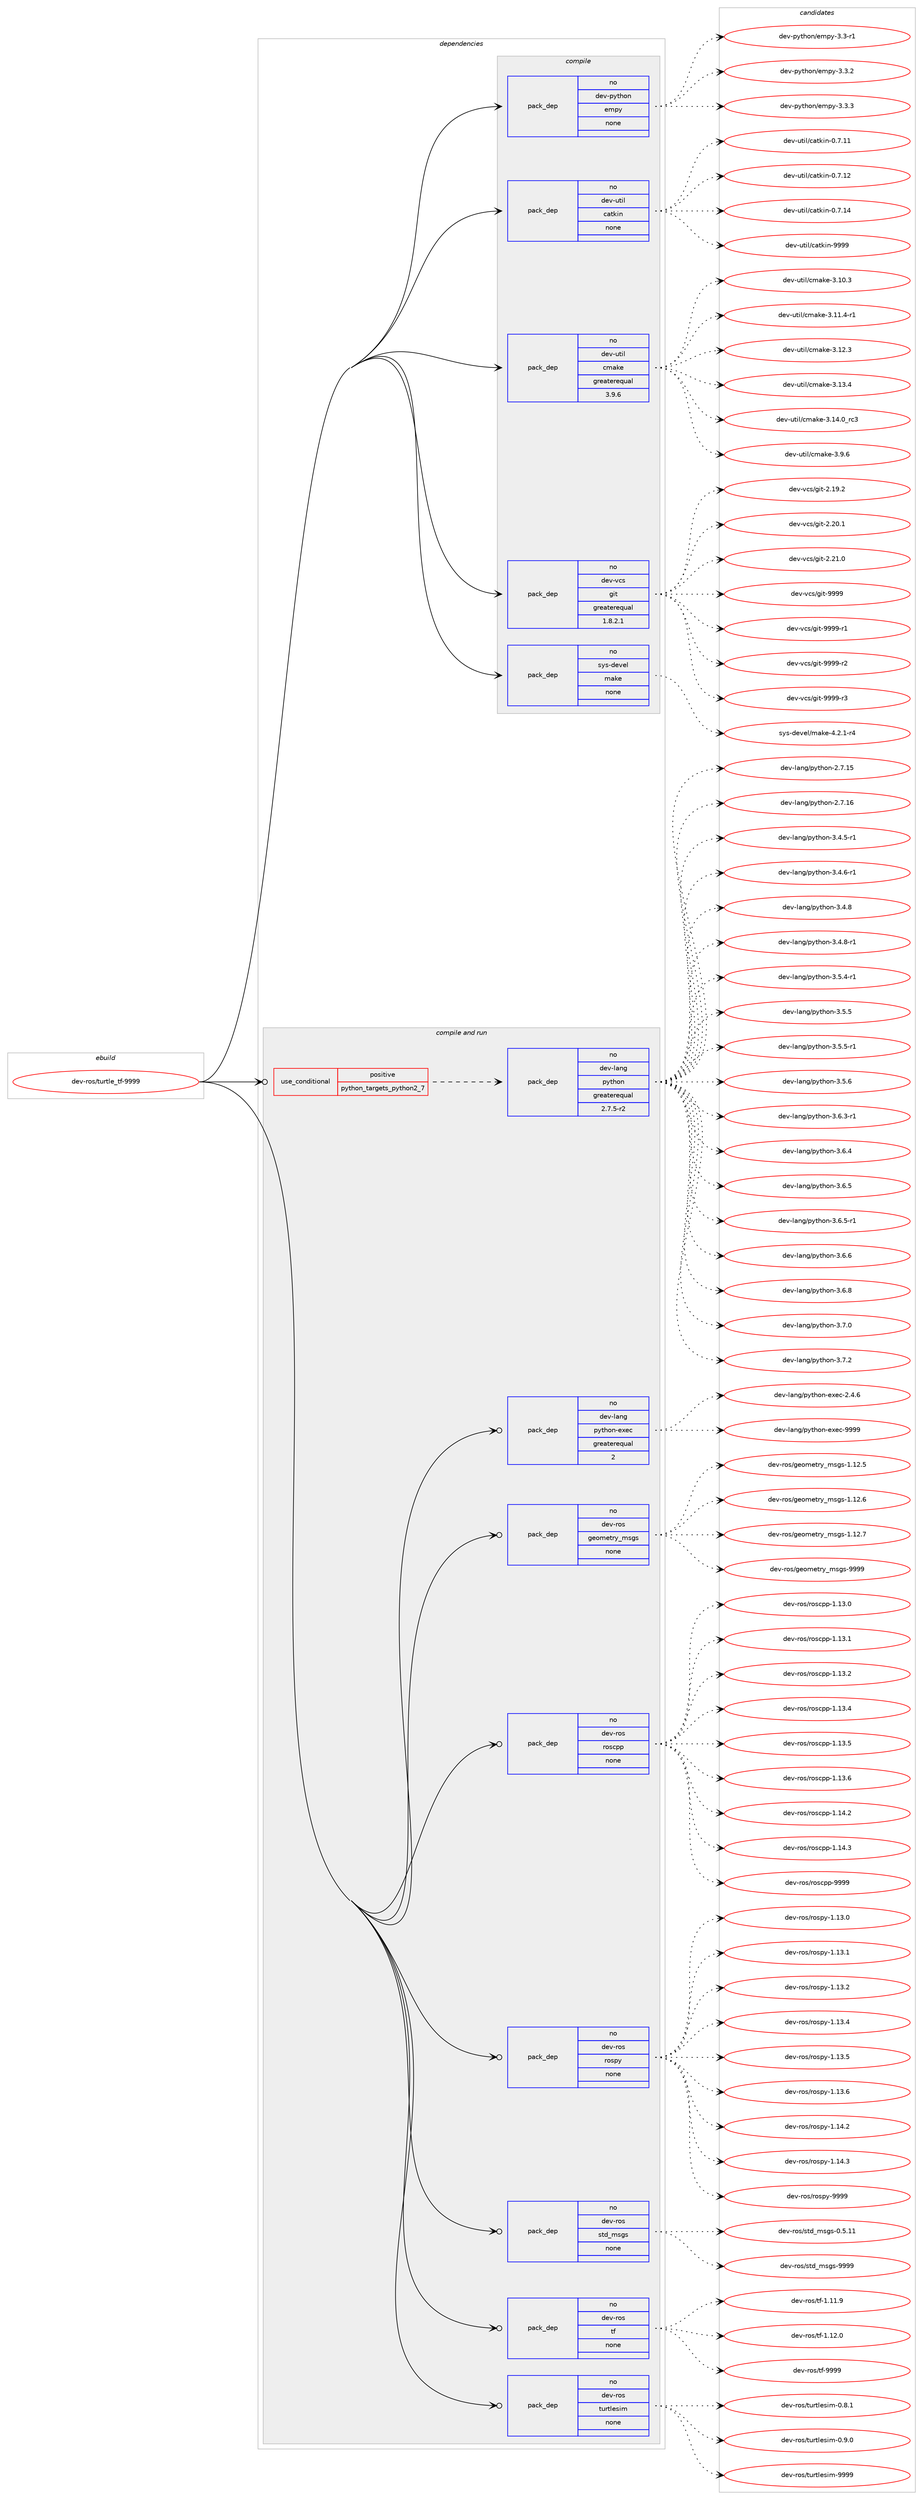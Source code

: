 digraph prolog {

# *************
# Graph options
# *************

newrank=true;
concentrate=true;
compound=true;
graph [rankdir=LR,fontname=Helvetica,fontsize=10,ranksep=1.5];#, ranksep=2.5, nodesep=0.2];
edge  [arrowhead=vee];
node  [fontname=Helvetica,fontsize=10];

# **********
# The ebuild
# **********

subgraph cluster_leftcol {
color=gray;
rank=same;
label=<<i>ebuild</i>>;
id [label="dev-ros/turtle_tf-9999", color=red, width=4, href="../dev-ros/turtle_tf-9999.svg"];
}

# ****************
# The dependencies
# ****************

subgraph cluster_midcol {
color=gray;
label=<<i>dependencies</i>>;
subgraph cluster_compile {
fillcolor="#eeeeee";
style=filled;
label=<<i>compile</i>>;
subgraph pack1061476 {
dependency1476655 [label=<<TABLE BORDER="0" CELLBORDER="1" CELLSPACING="0" CELLPADDING="4" WIDTH="220"><TR><TD ROWSPAN="6" CELLPADDING="30">pack_dep</TD></TR><TR><TD WIDTH="110">no</TD></TR><TR><TD>dev-python</TD></TR><TR><TD>empy</TD></TR><TR><TD>none</TD></TR><TR><TD></TD></TR></TABLE>>, shape=none, color=blue];
}
id:e -> dependency1476655:w [weight=20,style="solid",arrowhead="vee"];
subgraph pack1061477 {
dependency1476656 [label=<<TABLE BORDER="0" CELLBORDER="1" CELLSPACING="0" CELLPADDING="4" WIDTH="220"><TR><TD ROWSPAN="6" CELLPADDING="30">pack_dep</TD></TR><TR><TD WIDTH="110">no</TD></TR><TR><TD>dev-util</TD></TR><TR><TD>catkin</TD></TR><TR><TD>none</TD></TR><TR><TD></TD></TR></TABLE>>, shape=none, color=blue];
}
id:e -> dependency1476656:w [weight=20,style="solid",arrowhead="vee"];
subgraph pack1061478 {
dependency1476657 [label=<<TABLE BORDER="0" CELLBORDER="1" CELLSPACING="0" CELLPADDING="4" WIDTH="220"><TR><TD ROWSPAN="6" CELLPADDING="30">pack_dep</TD></TR><TR><TD WIDTH="110">no</TD></TR><TR><TD>dev-util</TD></TR><TR><TD>cmake</TD></TR><TR><TD>greaterequal</TD></TR><TR><TD>3.9.6</TD></TR></TABLE>>, shape=none, color=blue];
}
id:e -> dependency1476657:w [weight=20,style="solid",arrowhead="vee"];
subgraph pack1061479 {
dependency1476658 [label=<<TABLE BORDER="0" CELLBORDER="1" CELLSPACING="0" CELLPADDING="4" WIDTH="220"><TR><TD ROWSPAN="6" CELLPADDING="30">pack_dep</TD></TR><TR><TD WIDTH="110">no</TD></TR><TR><TD>dev-vcs</TD></TR><TR><TD>git</TD></TR><TR><TD>greaterequal</TD></TR><TR><TD>1.8.2.1</TD></TR></TABLE>>, shape=none, color=blue];
}
id:e -> dependency1476658:w [weight=20,style="solid",arrowhead="vee"];
subgraph pack1061480 {
dependency1476659 [label=<<TABLE BORDER="0" CELLBORDER="1" CELLSPACING="0" CELLPADDING="4" WIDTH="220"><TR><TD ROWSPAN="6" CELLPADDING="30">pack_dep</TD></TR><TR><TD WIDTH="110">no</TD></TR><TR><TD>sys-devel</TD></TR><TR><TD>make</TD></TR><TR><TD>none</TD></TR><TR><TD></TD></TR></TABLE>>, shape=none, color=blue];
}
id:e -> dependency1476659:w [weight=20,style="solid",arrowhead="vee"];
}
subgraph cluster_compileandrun {
fillcolor="#eeeeee";
style=filled;
label=<<i>compile and run</i>>;
subgraph cond391789 {
dependency1476660 [label=<<TABLE BORDER="0" CELLBORDER="1" CELLSPACING="0" CELLPADDING="4"><TR><TD ROWSPAN="3" CELLPADDING="10">use_conditional</TD></TR><TR><TD>positive</TD></TR><TR><TD>python_targets_python2_7</TD></TR></TABLE>>, shape=none, color=red];
subgraph pack1061481 {
dependency1476661 [label=<<TABLE BORDER="0" CELLBORDER="1" CELLSPACING="0" CELLPADDING="4" WIDTH="220"><TR><TD ROWSPAN="6" CELLPADDING="30">pack_dep</TD></TR><TR><TD WIDTH="110">no</TD></TR><TR><TD>dev-lang</TD></TR><TR><TD>python</TD></TR><TR><TD>greaterequal</TD></TR><TR><TD>2.7.5-r2</TD></TR></TABLE>>, shape=none, color=blue];
}
dependency1476660:e -> dependency1476661:w [weight=20,style="dashed",arrowhead="vee"];
}
id:e -> dependency1476660:w [weight=20,style="solid",arrowhead="odotvee"];
subgraph pack1061482 {
dependency1476662 [label=<<TABLE BORDER="0" CELLBORDER="1" CELLSPACING="0" CELLPADDING="4" WIDTH="220"><TR><TD ROWSPAN="6" CELLPADDING="30">pack_dep</TD></TR><TR><TD WIDTH="110">no</TD></TR><TR><TD>dev-lang</TD></TR><TR><TD>python-exec</TD></TR><TR><TD>greaterequal</TD></TR><TR><TD>2</TD></TR></TABLE>>, shape=none, color=blue];
}
id:e -> dependency1476662:w [weight=20,style="solid",arrowhead="odotvee"];
subgraph pack1061483 {
dependency1476663 [label=<<TABLE BORDER="0" CELLBORDER="1" CELLSPACING="0" CELLPADDING="4" WIDTH="220"><TR><TD ROWSPAN="6" CELLPADDING="30">pack_dep</TD></TR><TR><TD WIDTH="110">no</TD></TR><TR><TD>dev-ros</TD></TR><TR><TD>geometry_msgs</TD></TR><TR><TD>none</TD></TR><TR><TD></TD></TR></TABLE>>, shape=none, color=blue];
}
id:e -> dependency1476663:w [weight=20,style="solid",arrowhead="odotvee"];
subgraph pack1061484 {
dependency1476664 [label=<<TABLE BORDER="0" CELLBORDER="1" CELLSPACING="0" CELLPADDING="4" WIDTH="220"><TR><TD ROWSPAN="6" CELLPADDING="30">pack_dep</TD></TR><TR><TD WIDTH="110">no</TD></TR><TR><TD>dev-ros</TD></TR><TR><TD>roscpp</TD></TR><TR><TD>none</TD></TR><TR><TD></TD></TR></TABLE>>, shape=none, color=blue];
}
id:e -> dependency1476664:w [weight=20,style="solid",arrowhead="odotvee"];
subgraph pack1061485 {
dependency1476665 [label=<<TABLE BORDER="0" CELLBORDER="1" CELLSPACING="0" CELLPADDING="4" WIDTH="220"><TR><TD ROWSPAN="6" CELLPADDING="30">pack_dep</TD></TR><TR><TD WIDTH="110">no</TD></TR><TR><TD>dev-ros</TD></TR><TR><TD>rospy</TD></TR><TR><TD>none</TD></TR><TR><TD></TD></TR></TABLE>>, shape=none, color=blue];
}
id:e -> dependency1476665:w [weight=20,style="solid",arrowhead="odotvee"];
subgraph pack1061486 {
dependency1476666 [label=<<TABLE BORDER="0" CELLBORDER="1" CELLSPACING="0" CELLPADDING="4" WIDTH="220"><TR><TD ROWSPAN="6" CELLPADDING="30">pack_dep</TD></TR><TR><TD WIDTH="110">no</TD></TR><TR><TD>dev-ros</TD></TR><TR><TD>std_msgs</TD></TR><TR><TD>none</TD></TR><TR><TD></TD></TR></TABLE>>, shape=none, color=blue];
}
id:e -> dependency1476666:w [weight=20,style="solid",arrowhead="odotvee"];
subgraph pack1061487 {
dependency1476667 [label=<<TABLE BORDER="0" CELLBORDER="1" CELLSPACING="0" CELLPADDING="4" WIDTH="220"><TR><TD ROWSPAN="6" CELLPADDING="30">pack_dep</TD></TR><TR><TD WIDTH="110">no</TD></TR><TR><TD>dev-ros</TD></TR><TR><TD>tf</TD></TR><TR><TD>none</TD></TR><TR><TD></TD></TR></TABLE>>, shape=none, color=blue];
}
id:e -> dependency1476667:w [weight=20,style="solid",arrowhead="odotvee"];
subgraph pack1061488 {
dependency1476668 [label=<<TABLE BORDER="0" CELLBORDER="1" CELLSPACING="0" CELLPADDING="4" WIDTH="220"><TR><TD ROWSPAN="6" CELLPADDING="30">pack_dep</TD></TR><TR><TD WIDTH="110">no</TD></TR><TR><TD>dev-ros</TD></TR><TR><TD>turtlesim</TD></TR><TR><TD>none</TD></TR><TR><TD></TD></TR></TABLE>>, shape=none, color=blue];
}
id:e -> dependency1476668:w [weight=20,style="solid",arrowhead="odotvee"];
}
subgraph cluster_run {
fillcolor="#eeeeee";
style=filled;
label=<<i>run</i>>;
}
}

# **************
# The candidates
# **************

subgraph cluster_choices {
rank=same;
color=gray;
label=<<i>candidates</i>>;

subgraph choice1061476 {
color=black;
nodesep=1;
choice1001011184511212111610411111047101109112121455146514511449 [label="dev-python/empy-3.3-r1", color=red, width=4,href="../dev-python/empy-3.3-r1.svg"];
choice1001011184511212111610411111047101109112121455146514650 [label="dev-python/empy-3.3.2", color=red, width=4,href="../dev-python/empy-3.3.2.svg"];
choice1001011184511212111610411111047101109112121455146514651 [label="dev-python/empy-3.3.3", color=red, width=4,href="../dev-python/empy-3.3.3.svg"];
dependency1476655:e -> choice1001011184511212111610411111047101109112121455146514511449:w [style=dotted,weight="100"];
dependency1476655:e -> choice1001011184511212111610411111047101109112121455146514650:w [style=dotted,weight="100"];
dependency1476655:e -> choice1001011184511212111610411111047101109112121455146514651:w [style=dotted,weight="100"];
}
subgraph choice1061477 {
color=black;
nodesep=1;
choice1001011184511711610510847999711610710511045484655464949 [label="dev-util/catkin-0.7.11", color=red, width=4,href="../dev-util/catkin-0.7.11.svg"];
choice1001011184511711610510847999711610710511045484655464950 [label="dev-util/catkin-0.7.12", color=red, width=4,href="../dev-util/catkin-0.7.12.svg"];
choice1001011184511711610510847999711610710511045484655464952 [label="dev-util/catkin-0.7.14", color=red, width=4,href="../dev-util/catkin-0.7.14.svg"];
choice100101118451171161051084799971161071051104557575757 [label="dev-util/catkin-9999", color=red, width=4,href="../dev-util/catkin-9999.svg"];
dependency1476656:e -> choice1001011184511711610510847999711610710511045484655464949:w [style=dotted,weight="100"];
dependency1476656:e -> choice1001011184511711610510847999711610710511045484655464950:w [style=dotted,weight="100"];
dependency1476656:e -> choice1001011184511711610510847999711610710511045484655464952:w [style=dotted,weight="100"];
dependency1476656:e -> choice100101118451171161051084799971161071051104557575757:w [style=dotted,weight="100"];
}
subgraph choice1061478 {
color=black;
nodesep=1;
choice1001011184511711610510847991099710710145514649484651 [label="dev-util/cmake-3.10.3", color=red, width=4,href="../dev-util/cmake-3.10.3.svg"];
choice10010111845117116105108479910997107101455146494946524511449 [label="dev-util/cmake-3.11.4-r1", color=red, width=4,href="../dev-util/cmake-3.11.4-r1.svg"];
choice1001011184511711610510847991099710710145514649504651 [label="dev-util/cmake-3.12.3", color=red, width=4,href="../dev-util/cmake-3.12.3.svg"];
choice1001011184511711610510847991099710710145514649514652 [label="dev-util/cmake-3.13.4", color=red, width=4,href="../dev-util/cmake-3.13.4.svg"];
choice1001011184511711610510847991099710710145514649524648951149951 [label="dev-util/cmake-3.14.0_rc3", color=red, width=4,href="../dev-util/cmake-3.14.0_rc3.svg"];
choice10010111845117116105108479910997107101455146574654 [label="dev-util/cmake-3.9.6", color=red, width=4,href="../dev-util/cmake-3.9.6.svg"];
dependency1476657:e -> choice1001011184511711610510847991099710710145514649484651:w [style=dotted,weight="100"];
dependency1476657:e -> choice10010111845117116105108479910997107101455146494946524511449:w [style=dotted,weight="100"];
dependency1476657:e -> choice1001011184511711610510847991099710710145514649504651:w [style=dotted,weight="100"];
dependency1476657:e -> choice1001011184511711610510847991099710710145514649514652:w [style=dotted,weight="100"];
dependency1476657:e -> choice1001011184511711610510847991099710710145514649524648951149951:w [style=dotted,weight="100"];
dependency1476657:e -> choice10010111845117116105108479910997107101455146574654:w [style=dotted,weight="100"];
}
subgraph choice1061479 {
color=black;
nodesep=1;
choice10010111845118991154710310511645504649574650 [label="dev-vcs/git-2.19.2", color=red, width=4,href="../dev-vcs/git-2.19.2.svg"];
choice10010111845118991154710310511645504650484649 [label="dev-vcs/git-2.20.1", color=red, width=4,href="../dev-vcs/git-2.20.1.svg"];
choice10010111845118991154710310511645504650494648 [label="dev-vcs/git-2.21.0", color=red, width=4,href="../dev-vcs/git-2.21.0.svg"];
choice1001011184511899115471031051164557575757 [label="dev-vcs/git-9999", color=red, width=4,href="../dev-vcs/git-9999.svg"];
choice10010111845118991154710310511645575757574511449 [label="dev-vcs/git-9999-r1", color=red, width=4,href="../dev-vcs/git-9999-r1.svg"];
choice10010111845118991154710310511645575757574511450 [label="dev-vcs/git-9999-r2", color=red, width=4,href="../dev-vcs/git-9999-r2.svg"];
choice10010111845118991154710310511645575757574511451 [label="dev-vcs/git-9999-r3", color=red, width=4,href="../dev-vcs/git-9999-r3.svg"];
dependency1476658:e -> choice10010111845118991154710310511645504649574650:w [style=dotted,weight="100"];
dependency1476658:e -> choice10010111845118991154710310511645504650484649:w [style=dotted,weight="100"];
dependency1476658:e -> choice10010111845118991154710310511645504650494648:w [style=dotted,weight="100"];
dependency1476658:e -> choice1001011184511899115471031051164557575757:w [style=dotted,weight="100"];
dependency1476658:e -> choice10010111845118991154710310511645575757574511449:w [style=dotted,weight="100"];
dependency1476658:e -> choice10010111845118991154710310511645575757574511450:w [style=dotted,weight="100"];
dependency1476658:e -> choice10010111845118991154710310511645575757574511451:w [style=dotted,weight="100"];
}
subgraph choice1061480 {
color=black;
nodesep=1;
choice1151211154510010111810110847109971071014552465046494511452 [label="sys-devel/make-4.2.1-r4", color=red, width=4,href="../sys-devel/make-4.2.1-r4.svg"];
dependency1476659:e -> choice1151211154510010111810110847109971071014552465046494511452:w [style=dotted,weight="100"];
}
subgraph choice1061481 {
color=black;
nodesep=1;
choice10010111845108971101034711212111610411111045504655464953 [label="dev-lang/python-2.7.15", color=red, width=4,href="../dev-lang/python-2.7.15.svg"];
choice10010111845108971101034711212111610411111045504655464954 [label="dev-lang/python-2.7.16", color=red, width=4,href="../dev-lang/python-2.7.16.svg"];
choice1001011184510897110103471121211161041111104551465246534511449 [label="dev-lang/python-3.4.5-r1", color=red, width=4,href="../dev-lang/python-3.4.5-r1.svg"];
choice1001011184510897110103471121211161041111104551465246544511449 [label="dev-lang/python-3.4.6-r1", color=red, width=4,href="../dev-lang/python-3.4.6-r1.svg"];
choice100101118451089711010347112121116104111110455146524656 [label="dev-lang/python-3.4.8", color=red, width=4,href="../dev-lang/python-3.4.8.svg"];
choice1001011184510897110103471121211161041111104551465246564511449 [label="dev-lang/python-3.4.8-r1", color=red, width=4,href="../dev-lang/python-3.4.8-r1.svg"];
choice1001011184510897110103471121211161041111104551465346524511449 [label="dev-lang/python-3.5.4-r1", color=red, width=4,href="../dev-lang/python-3.5.4-r1.svg"];
choice100101118451089711010347112121116104111110455146534653 [label="dev-lang/python-3.5.5", color=red, width=4,href="../dev-lang/python-3.5.5.svg"];
choice1001011184510897110103471121211161041111104551465346534511449 [label="dev-lang/python-3.5.5-r1", color=red, width=4,href="../dev-lang/python-3.5.5-r1.svg"];
choice100101118451089711010347112121116104111110455146534654 [label="dev-lang/python-3.5.6", color=red, width=4,href="../dev-lang/python-3.5.6.svg"];
choice1001011184510897110103471121211161041111104551465446514511449 [label="dev-lang/python-3.6.3-r1", color=red, width=4,href="../dev-lang/python-3.6.3-r1.svg"];
choice100101118451089711010347112121116104111110455146544652 [label="dev-lang/python-3.6.4", color=red, width=4,href="../dev-lang/python-3.6.4.svg"];
choice100101118451089711010347112121116104111110455146544653 [label="dev-lang/python-3.6.5", color=red, width=4,href="../dev-lang/python-3.6.5.svg"];
choice1001011184510897110103471121211161041111104551465446534511449 [label="dev-lang/python-3.6.5-r1", color=red, width=4,href="../dev-lang/python-3.6.5-r1.svg"];
choice100101118451089711010347112121116104111110455146544654 [label="dev-lang/python-3.6.6", color=red, width=4,href="../dev-lang/python-3.6.6.svg"];
choice100101118451089711010347112121116104111110455146544656 [label="dev-lang/python-3.6.8", color=red, width=4,href="../dev-lang/python-3.6.8.svg"];
choice100101118451089711010347112121116104111110455146554648 [label="dev-lang/python-3.7.0", color=red, width=4,href="../dev-lang/python-3.7.0.svg"];
choice100101118451089711010347112121116104111110455146554650 [label="dev-lang/python-3.7.2", color=red, width=4,href="../dev-lang/python-3.7.2.svg"];
dependency1476661:e -> choice10010111845108971101034711212111610411111045504655464953:w [style=dotted,weight="100"];
dependency1476661:e -> choice10010111845108971101034711212111610411111045504655464954:w [style=dotted,weight="100"];
dependency1476661:e -> choice1001011184510897110103471121211161041111104551465246534511449:w [style=dotted,weight="100"];
dependency1476661:e -> choice1001011184510897110103471121211161041111104551465246544511449:w [style=dotted,weight="100"];
dependency1476661:e -> choice100101118451089711010347112121116104111110455146524656:w [style=dotted,weight="100"];
dependency1476661:e -> choice1001011184510897110103471121211161041111104551465246564511449:w [style=dotted,weight="100"];
dependency1476661:e -> choice1001011184510897110103471121211161041111104551465346524511449:w [style=dotted,weight="100"];
dependency1476661:e -> choice100101118451089711010347112121116104111110455146534653:w [style=dotted,weight="100"];
dependency1476661:e -> choice1001011184510897110103471121211161041111104551465346534511449:w [style=dotted,weight="100"];
dependency1476661:e -> choice100101118451089711010347112121116104111110455146534654:w [style=dotted,weight="100"];
dependency1476661:e -> choice1001011184510897110103471121211161041111104551465446514511449:w [style=dotted,weight="100"];
dependency1476661:e -> choice100101118451089711010347112121116104111110455146544652:w [style=dotted,weight="100"];
dependency1476661:e -> choice100101118451089711010347112121116104111110455146544653:w [style=dotted,weight="100"];
dependency1476661:e -> choice1001011184510897110103471121211161041111104551465446534511449:w [style=dotted,weight="100"];
dependency1476661:e -> choice100101118451089711010347112121116104111110455146544654:w [style=dotted,weight="100"];
dependency1476661:e -> choice100101118451089711010347112121116104111110455146544656:w [style=dotted,weight="100"];
dependency1476661:e -> choice100101118451089711010347112121116104111110455146554648:w [style=dotted,weight="100"];
dependency1476661:e -> choice100101118451089711010347112121116104111110455146554650:w [style=dotted,weight="100"];
}
subgraph choice1061482 {
color=black;
nodesep=1;
choice1001011184510897110103471121211161041111104510112010199455046524654 [label="dev-lang/python-exec-2.4.6", color=red, width=4,href="../dev-lang/python-exec-2.4.6.svg"];
choice10010111845108971101034711212111610411111045101120101994557575757 [label="dev-lang/python-exec-9999", color=red, width=4,href="../dev-lang/python-exec-9999.svg"];
dependency1476662:e -> choice1001011184510897110103471121211161041111104510112010199455046524654:w [style=dotted,weight="100"];
dependency1476662:e -> choice10010111845108971101034711212111610411111045101120101994557575757:w [style=dotted,weight="100"];
}
subgraph choice1061483 {
color=black;
nodesep=1;
choice10010111845114111115471031011111091011161141219510911510311545494649504653 [label="dev-ros/geometry_msgs-1.12.5", color=red, width=4,href="../dev-ros/geometry_msgs-1.12.5.svg"];
choice10010111845114111115471031011111091011161141219510911510311545494649504654 [label="dev-ros/geometry_msgs-1.12.6", color=red, width=4,href="../dev-ros/geometry_msgs-1.12.6.svg"];
choice10010111845114111115471031011111091011161141219510911510311545494649504655 [label="dev-ros/geometry_msgs-1.12.7", color=red, width=4,href="../dev-ros/geometry_msgs-1.12.7.svg"];
choice1001011184511411111547103101111109101116114121951091151031154557575757 [label="dev-ros/geometry_msgs-9999", color=red, width=4,href="../dev-ros/geometry_msgs-9999.svg"];
dependency1476663:e -> choice10010111845114111115471031011111091011161141219510911510311545494649504653:w [style=dotted,weight="100"];
dependency1476663:e -> choice10010111845114111115471031011111091011161141219510911510311545494649504654:w [style=dotted,weight="100"];
dependency1476663:e -> choice10010111845114111115471031011111091011161141219510911510311545494649504655:w [style=dotted,weight="100"];
dependency1476663:e -> choice1001011184511411111547103101111109101116114121951091151031154557575757:w [style=dotted,weight="100"];
}
subgraph choice1061484 {
color=black;
nodesep=1;
choice10010111845114111115471141111159911211245494649514648 [label="dev-ros/roscpp-1.13.0", color=red, width=4,href="../dev-ros/roscpp-1.13.0.svg"];
choice10010111845114111115471141111159911211245494649514649 [label="dev-ros/roscpp-1.13.1", color=red, width=4,href="../dev-ros/roscpp-1.13.1.svg"];
choice10010111845114111115471141111159911211245494649514650 [label="dev-ros/roscpp-1.13.2", color=red, width=4,href="../dev-ros/roscpp-1.13.2.svg"];
choice10010111845114111115471141111159911211245494649514652 [label="dev-ros/roscpp-1.13.4", color=red, width=4,href="../dev-ros/roscpp-1.13.4.svg"];
choice10010111845114111115471141111159911211245494649514653 [label="dev-ros/roscpp-1.13.5", color=red, width=4,href="../dev-ros/roscpp-1.13.5.svg"];
choice10010111845114111115471141111159911211245494649514654 [label="dev-ros/roscpp-1.13.6", color=red, width=4,href="../dev-ros/roscpp-1.13.6.svg"];
choice10010111845114111115471141111159911211245494649524650 [label="dev-ros/roscpp-1.14.2", color=red, width=4,href="../dev-ros/roscpp-1.14.2.svg"];
choice10010111845114111115471141111159911211245494649524651 [label="dev-ros/roscpp-1.14.3", color=red, width=4,href="../dev-ros/roscpp-1.14.3.svg"];
choice1001011184511411111547114111115991121124557575757 [label="dev-ros/roscpp-9999", color=red, width=4,href="../dev-ros/roscpp-9999.svg"];
dependency1476664:e -> choice10010111845114111115471141111159911211245494649514648:w [style=dotted,weight="100"];
dependency1476664:e -> choice10010111845114111115471141111159911211245494649514649:w [style=dotted,weight="100"];
dependency1476664:e -> choice10010111845114111115471141111159911211245494649514650:w [style=dotted,weight="100"];
dependency1476664:e -> choice10010111845114111115471141111159911211245494649514652:w [style=dotted,weight="100"];
dependency1476664:e -> choice10010111845114111115471141111159911211245494649514653:w [style=dotted,weight="100"];
dependency1476664:e -> choice10010111845114111115471141111159911211245494649514654:w [style=dotted,weight="100"];
dependency1476664:e -> choice10010111845114111115471141111159911211245494649524650:w [style=dotted,weight="100"];
dependency1476664:e -> choice10010111845114111115471141111159911211245494649524651:w [style=dotted,weight="100"];
dependency1476664:e -> choice1001011184511411111547114111115991121124557575757:w [style=dotted,weight="100"];
}
subgraph choice1061485 {
color=black;
nodesep=1;
choice100101118451141111154711411111511212145494649514648 [label="dev-ros/rospy-1.13.0", color=red, width=4,href="../dev-ros/rospy-1.13.0.svg"];
choice100101118451141111154711411111511212145494649514649 [label="dev-ros/rospy-1.13.1", color=red, width=4,href="../dev-ros/rospy-1.13.1.svg"];
choice100101118451141111154711411111511212145494649514650 [label="dev-ros/rospy-1.13.2", color=red, width=4,href="../dev-ros/rospy-1.13.2.svg"];
choice100101118451141111154711411111511212145494649514652 [label="dev-ros/rospy-1.13.4", color=red, width=4,href="../dev-ros/rospy-1.13.4.svg"];
choice100101118451141111154711411111511212145494649514653 [label="dev-ros/rospy-1.13.5", color=red, width=4,href="../dev-ros/rospy-1.13.5.svg"];
choice100101118451141111154711411111511212145494649514654 [label="dev-ros/rospy-1.13.6", color=red, width=4,href="../dev-ros/rospy-1.13.6.svg"];
choice100101118451141111154711411111511212145494649524650 [label="dev-ros/rospy-1.14.2", color=red, width=4,href="../dev-ros/rospy-1.14.2.svg"];
choice100101118451141111154711411111511212145494649524651 [label="dev-ros/rospy-1.14.3", color=red, width=4,href="../dev-ros/rospy-1.14.3.svg"];
choice10010111845114111115471141111151121214557575757 [label="dev-ros/rospy-9999", color=red, width=4,href="../dev-ros/rospy-9999.svg"];
dependency1476665:e -> choice100101118451141111154711411111511212145494649514648:w [style=dotted,weight="100"];
dependency1476665:e -> choice100101118451141111154711411111511212145494649514649:w [style=dotted,weight="100"];
dependency1476665:e -> choice100101118451141111154711411111511212145494649514650:w [style=dotted,weight="100"];
dependency1476665:e -> choice100101118451141111154711411111511212145494649514652:w [style=dotted,weight="100"];
dependency1476665:e -> choice100101118451141111154711411111511212145494649514653:w [style=dotted,weight="100"];
dependency1476665:e -> choice100101118451141111154711411111511212145494649514654:w [style=dotted,weight="100"];
dependency1476665:e -> choice100101118451141111154711411111511212145494649524650:w [style=dotted,weight="100"];
dependency1476665:e -> choice100101118451141111154711411111511212145494649524651:w [style=dotted,weight="100"];
dependency1476665:e -> choice10010111845114111115471141111151121214557575757:w [style=dotted,weight="100"];
}
subgraph choice1061486 {
color=black;
nodesep=1;
choice10010111845114111115471151161009510911510311545484653464949 [label="dev-ros/std_msgs-0.5.11", color=red, width=4,href="../dev-ros/std_msgs-0.5.11.svg"];
choice1001011184511411111547115116100951091151031154557575757 [label="dev-ros/std_msgs-9999", color=red, width=4,href="../dev-ros/std_msgs-9999.svg"];
dependency1476666:e -> choice10010111845114111115471151161009510911510311545484653464949:w [style=dotted,weight="100"];
dependency1476666:e -> choice1001011184511411111547115116100951091151031154557575757:w [style=dotted,weight="100"];
}
subgraph choice1061487 {
color=black;
nodesep=1;
choice100101118451141111154711610245494649494657 [label="dev-ros/tf-1.11.9", color=red, width=4,href="../dev-ros/tf-1.11.9.svg"];
choice100101118451141111154711610245494649504648 [label="dev-ros/tf-1.12.0", color=red, width=4,href="../dev-ros/tf-1.12.0.svg"];
choice10010111845114111115471161024557575757 [label="dev-ros/tf-9999", color=red, width=4,href="../dev-ros/tf-9999.svg"];
dependency1476667:e -> choice100101118451141111154711610245494649494657:w [style=dotted,weight="100"];
dependency1476667:e -> choice100101118451141111154711610245494649504648:w [style=dotted,weight="100"];
dependency1476667:e -> choice10010111845114111115471161024557575757:w [style=dotted,weight="100"];
}
subgraph choice1061488 {
color=black;
nodesep=1;
choice1001011184511411111547116117114116108101115105109454846564649 [label="dev-ros/turtlesim-0.8.1", color=red, width=4,href="../dev-ros/turtlesim-0.8.1.svg"];
choice1001011184511411111547116117114116108101115105109454846574648 [label="dev-ros/turtlesim-0.9.0", color=red, width=4,href="../dev-ros/turtlesim-0.9.0.svg"];
choice10010111845114111115471161171141161081011151051094557575757 [label="dev-ros/turtlesim-9999", color=red, width=4,href="../dev-ros/turtlesim-9999.svg"];
dependency1476668:e -> choice1001011184511411111547116117114116108101115105109454846564649:w [style=dotted,weight="100"];
dependency1476668:e -> choice1001011184511411111547116117114116108101115105109454846574648:w [style=dotted,weight="100"];
dependency1476668:e -> choice10010111845114111115471161171141161081011151051094557575757:w [style=dotted,weight="100"];
}
}

}
